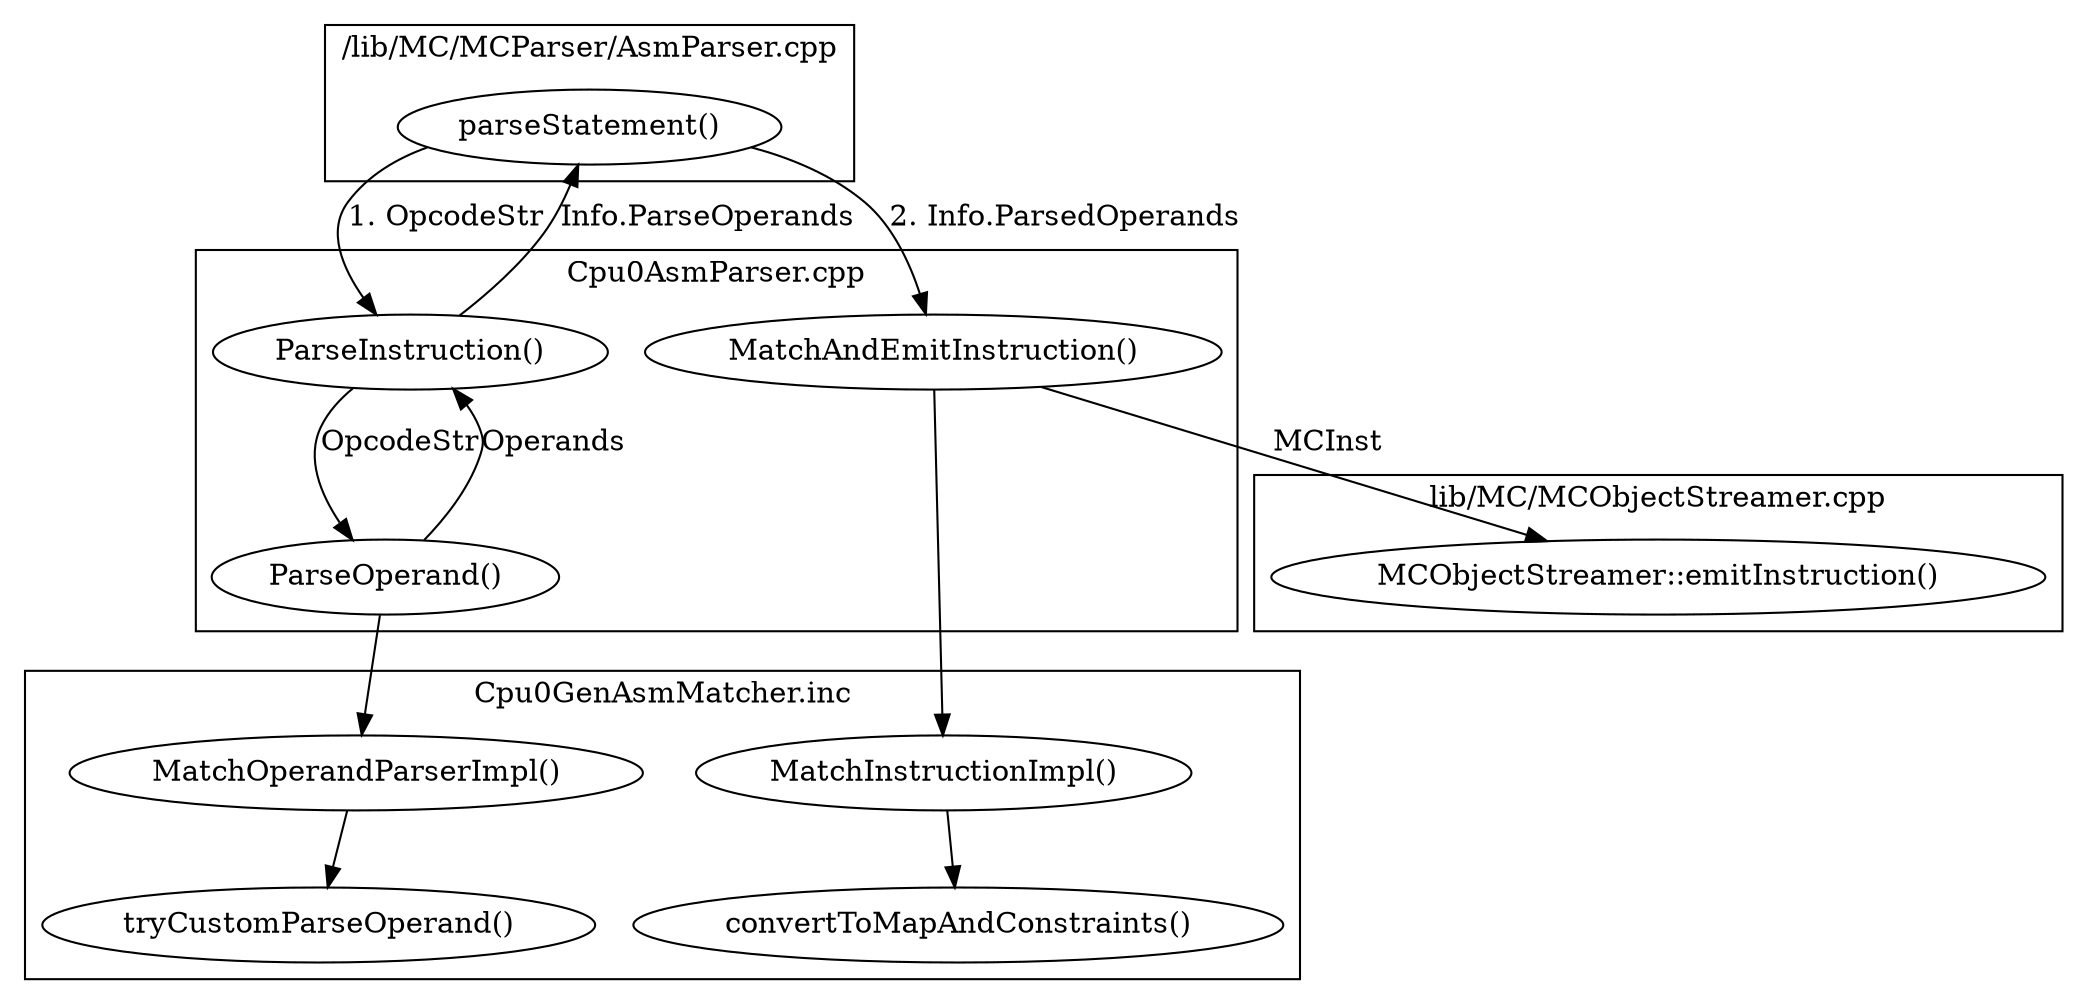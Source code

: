 digraph G {
  rankdir=TB;
  "parseStatement()" -> "ParseInstruction()" [label="1. OpcodeStr"];
  "ParseInstruction()" -> "parseStatement()" [label="Info.ParseOperands"];
  "parseStatement()" -> "MatchAndEmitInstruction()" [label="2. Info.ParsedOperands"];
  "MatchAndEmitInstruction()" -> "MatchInstructionImpl()";
  "ParseInstruction()" -> "ParseOperand()" [label="OpcodeStr"];
  "ParseOperand()" -> "ParseInstruction()" [label="Operands"];
  "ParseOperand()" -> "MatchOperandParserImpl()";
  "MatchAndEmitInstruction()" -> "MCObjectStreamer::emitInstruction()" [label="MCInst"];
  subgraph clusterAsm {
    label = "/lib/MC/MCParser/AsmParser.cpp";
    "parseStatement()";
  }
  subgraph clusterCpu0Asm {
    label = "Cpu0AsmParser.cpp";
    "MatchAndEmitInstruction()";
    "ParseOperand()";
    "ParseInstruction()";
  }
  subgraph clusterAsmParserInc {
    label = "Cpu0GenAsmMatcher.inc";
    "MatchInstructionImpl()";
    "MatchOperandParserImpl()";
    "convertToMapAndConstraints()";
    "tryCustomParseOperand()";
    "MatchInstructionImpl()" -> "convertToMapAndConstraints()";
    "MatchOperandParserImpl()" -> "tryCustomParseOperand()";
  }
  subgraph clusterObj {
    label = "lib/MC/MCObjectStreamer.cpp";
    "MCObjectStreamer::emitInstruction()";
  }
}
  
